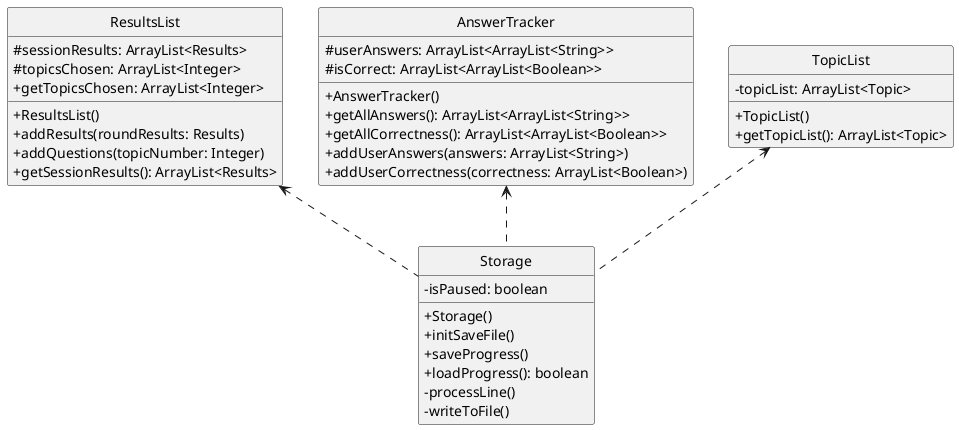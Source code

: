 @startuml
'https://plantuml.com/class-diagram

hide circle
skinparam classAttributeIconSize 0

class Storage {
- isPaused: boolean
+ Storage()
+ initSaveFile()
+ saveProgress()
+ loadProgress(): boolean
- processLine()
- writeToFile()
}

class ResultsList {
# sessionResults: ArrayList<Results>
# topicsChosen: ArrayList<Integer>
+ ResultsList()
+ addResults(roundResults: Results)
+ addQuestions(topicNumber: Integer)
+ getSessionResults(): ArrayList<Results>
+ getTopicsChosen: ArrayList<Integer>
}

class AnswerTracker {
# userAnswers: ArrayList<ArrayList<String>>
# isCorrect: ArrayList<ArrayList<Boolean>>
+ AnswerTracker()
+ getAllAnswers(): ArrayList<ArrayList<String>>
+ getAllCorrectness(): ArrayList<ArrayList<Boolean>>
+ addUserAnswers(answers: ArrayList<String>)
+ addUserCorrectness(correctness: ArrayList<Boolean>)
}

class TopicList {
- topicList: ArrayList<Topic>
+ TopicList()
+ getTopicList(): ArrayList<Topic>
}

TopicList <.. Storage
ResultsList <.. Storage
AnswerTracker <.. Storage



@enduml